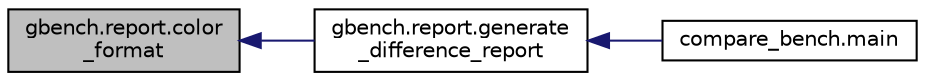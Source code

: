 digraph "gbench.report.color_format"
{
  edge [fontname="Helvetica",fontsize="10",labelfontname="Helvetica",labelfontsize="10"];
  node [fontname="Helvetica",fontsize="10",shape=record];
  rankdir="LR";
  Node5 [label="gbench.report.color\l_format",height=0.2,width=0.4,color="black", fillcolor="grey75", style="filled", fontcolor="black"];
  Node5 -> Node6 [dir="back",color="midnightblue",fontsize="10",style="solid"];
  Node6 [label="gbench.report.generate\l_difference_report",height=0.2,width=0.4,color="black", fillcolor="white", style="filled",URL="$namespacegbench_1_1report.html#a62f7cd3872dbabd4959bec16b1696ce4"];
  Node6 -> Node7 [dir="back",color="midnightblue",fontsize="10",style="solid"];
  Node7 [label="compare_bench.main",height=0.2,width=0.4,color="black", fillcolor="white", style="filled",URL="$namespacecompare__bench.html#ae82bb21b1019ff4a8dd6692ebb99d0de"];
}
